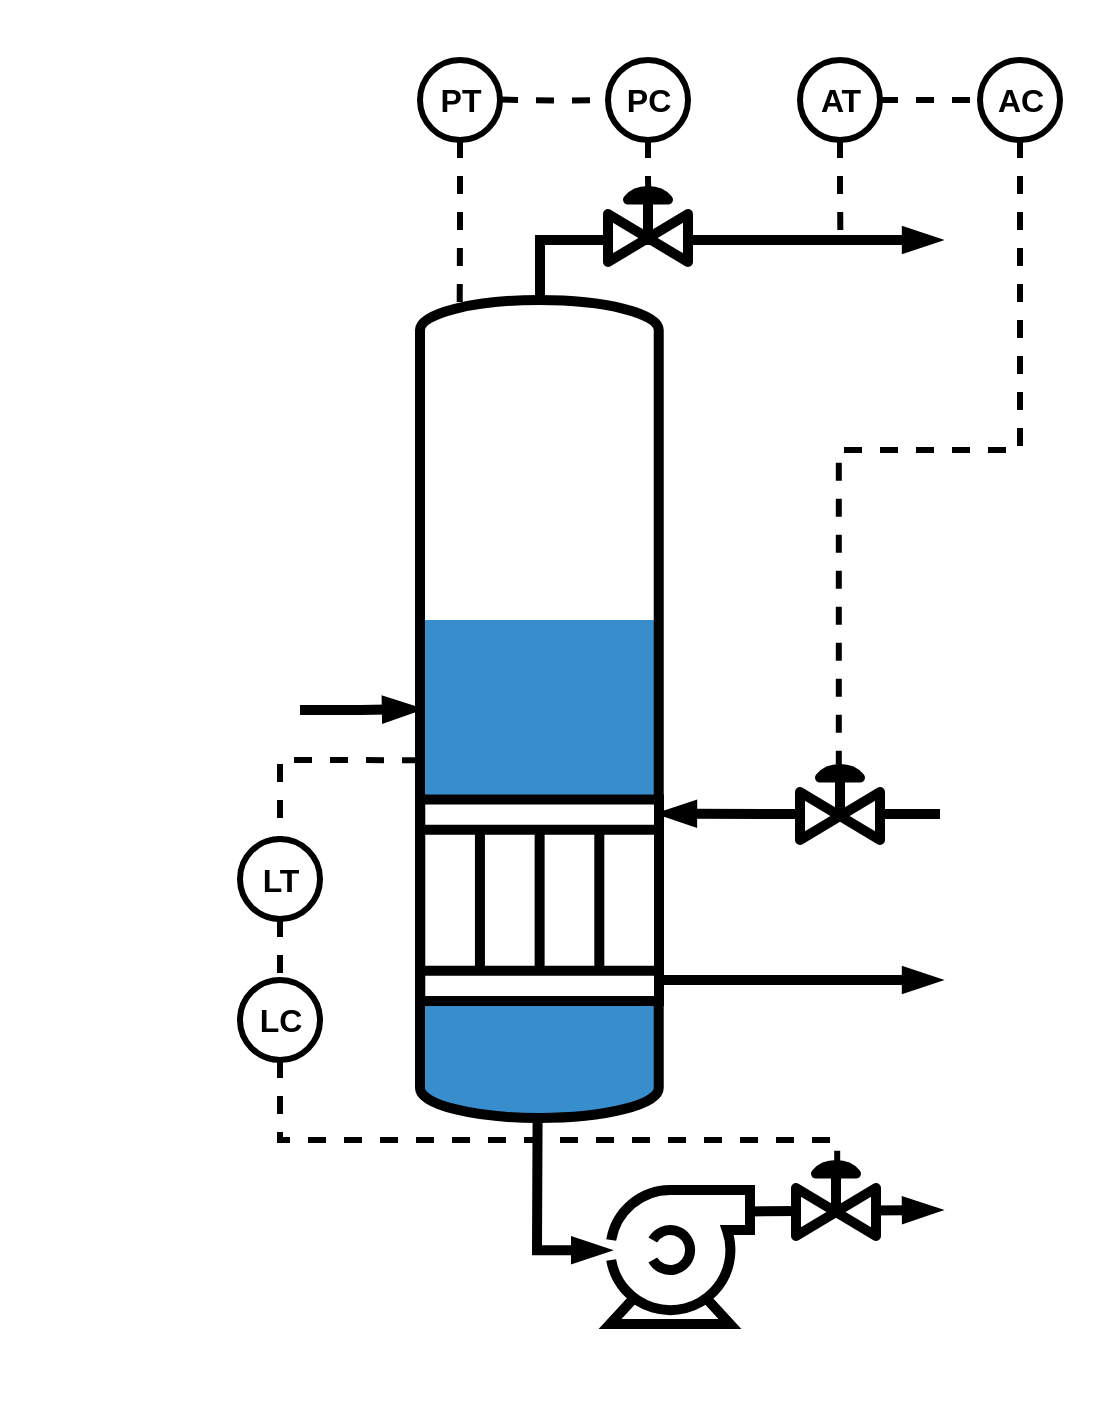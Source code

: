<mxfile version="24.7.5" pages="2">
  <diagram name="Page-1" id="mZOD_tnza1Ey7wqmkClK">
    <mxGraphModel dx="1265" dy="1106" grid="1" gridSize="10" guides="1" tooltips="1" connect="1" arrows="1" fold="1" page="1" pageScale="1" pageWidth="827" pageHeight="1169" math="0" shadow="0">
      <root>
        <mxCell id="0" />
        <mxCell id="1" parent="0" />
        <mxCell id="ZpsFax3At80h3cH-HfD2-26" value="" style="rounded=0;whiteSpace=wrap;html=1;fillColor=none;strokeColor=none;" vertex="1" parent="1">
          <mxGeometry x="90" y="180" width="550" height="710" as="geometry" />
        </mxCell>
        <mxCell id="ZpsFax3At80h3cH-HfD2-17" value="" style="verticalLabelPosition=bottom;outlineConnect=0;align=center;dashed=0;html=1;verticalAlign=top;shape=mxgraph.pid2misc.column;columnType=common;strokeWidth=5;fillColor=#388ECC;strokeColor=none;" vertex="1" parent="1">
          <mxGeometry x="300" y="500" width="119.37" height="239" as="geometry" />
        </mxCell>
        <mxCell id="ZpsFax3At80h3cH-HfD2-18" value="" style="rounded=1;whiteSpace=wrap;html=1;absoluteArcSize=1;arcSize=0;strokeWidth=5;fillColor=#388ECC;strokeColor=none;" vertex="1" parent="1">
          <mxGeometry x="300" y="490" width="120" height="30" as="geometry" />
        </mxCell>
        <mxCell id="ZpsFax3At80h3cH-HfD2-1" value="" style="verticalLabelPosition=bottom;outlineConnect=0;align=center;dashed=0;html=1;verticalAlign=top;shape=mxgraph.pid2misc.column;columnType=common;strokeWidth=5;fillColor=none;" vertex="1" parent="1">
          <mxGeometry x="300" y="330" width="119.37" height="409" as="geometry" />
        </mxCell>
        <mxCell id="mlmWYDQaAf5w4Bjc56NV-6" value="" style="endArrow=blockThin;html=1;rounded=0;endFill=1;strokeWidth=5;exitX=0.998;exitY=0.16;exitDx=0;exitDy=0;exitPerimeter=0;" parent="1" edge="1" source="ZpsFax3At80h3cH-HfD2-4">
          <mxGeometry width="50" height="50" relative="1" as="geometry">
            <mxPoint x="545.3" y="783.978" as="sourcePoint" />
            <mxPoint x="560" y="785" as="targetPoint" />
            <Array as="points" />
          </mxGeometry>
        </mxCell>
        <mxCell id="ZpsFax3At80h3cH-HfD2-3" value="" style="shape=mxgraph.pid.heat_exchangers.heat_exchanger_(straight_tubes);html=1;pointerEvents=1;align=center;verticalLabelPosition=bottom;verticalAlign=top;dashed=0;strokeWidth=5;rotation=90;" vertex="1" parent="1">
          <mxGeometry x="309.44" y="570.45" width="100.75" height="119.37" as="geometry" />
        </mxCell>
        <mxCell id="ZpsFax3At80h3cH-HfD2-4" value="" style="shape=mxgraph.pid.pumps.centrifugal_pump_1;html=1;pointerEvents=1;align=center;verticalLabelPosition=bottom;verticalAlign=top;dashed=0;strokeWidth=5;" vertex="1" parent="1">
          <mxGeometry x="395" y="775" width="70" height="67" as="geometry" />
        </mxCell>
        <mxCell id="ZpsFax3At80h3cH-HfD2-6" value="" style="endArrow=blockThin;html=1;rounded=0;endFill=1;strokeWidth=5;entryX=0.07;entryY=0;entryDx=0;entryDy=0;entryPerimeter=0;edgeStyle=elbowEdgeStyle;" edge="1" parent="1" target="ZpsFax3At80h3cH-HfD2-3">
          <mxGeometry width="50" height="50" relative="1" as="geometry">
            <mxPoint x="560" y="587" as="sourcePoint" />
            <mxPoint x="423" y="544.72" as="targetPoint" />
          </mxGeometry>
        </mxCell>
        <mxCell id="ZpsFax3At80h3cH-HfD2-7" value="" style="endArrow=blockThin;html=1;rounded=0;endFill=1;strokeWidth=5;" edge="1" parent="1">
          <mxGeometry width="50" height="50" relative="1" as="geometry">
            <mxPoint x="419.37" y="670" as="sourcePoint" />
            <mxPoint x="560" y="670" as="targetPoint" />
            <Array as="points" />
          </mxGeometry>
        </mxCell>
        <mxCell id="ZpsFax3At80h3cH-HfD2-8" value="" style="endArrow=blockThin;html=1;rounded=0;endFill=1;strokeWidth=5;entryX=-0.006;entryY=0.45;entryDx=0;entryDy=0;entryPerimeter=0;" edge="1" parent="1" source="ZpsFax3At80h3cH-HfD2-1" target="ZpsFax3At80h3cH-HfD2-4">
          <mxGeometry width="50" height="50" relative="1" as="geometry">
            <mxPoint x="358" y="749.0" as="sourcePoint" />
            <mxPoint x="389.312" y="804.758" as="targetPoint" />
            <Array as="points">
              <mxPoint x="358.5" y="805.07" />
            </Array>
          </mxGeometry>
        </mxCell>
        <mxCell id="ZpsFax3At80h3cH-HfD2-10" value="" style="endArrow=blockThin;html=1;rounded=0;endFill=1;strokeWidth=5;" edge="1" parent="1">
          <mxGeometry width="50" height="50" relative="1" as="geometry">
            <mxPoint x="360" y="330" as="sourcePoint" />
            <mxPoint x="560" y="300" as="targetPoint" />
            <Array as="points">
              <mxPoint x="360" y="300" />
            </Array>
          </mxGeometry>
        </mxCell>
        <mxCell id="ZpsFax3At80h3cH-HfD2-19" value="" style="endArrow=blockThin;html=1;rounded=0;endFill=1;strokeWidth=5;edgeStyle=elbowEdgeStyle;" edge="1" parent="1" target="ZpsFax3At80h3cH-HfD2-1">
          <mxGeometry width="50" height="50" relative="1" as="geometry">
            <mxPoint x="240" y="535" as="sourcePoint" />
            <mxPoint x="110" y="440" as="targetPoint" />
          </mxGeometry>
        </mxCell>
        <mxCell id="ZpsFax3At80h3cH-HfD2-29" value="" style="verticalLabelPosition=bottom;align=center;html=1;verticalAlign=top;pointerEvents=1;dashed=0;shape=mxgraph.pid2valves.valve;valveType=gate;actuator=diaph;strokeWidth=5;" vertex="1" parent="1">
          <mxGeometry x="490" y="560" width="40" height="40" as="geometry" />
        </mxCell>
        <mxCell id="ZpsFax3At80h3cH-HfD2-36" style="edgeStyle=orthogonalEdgeStyle;rounded=0;orthogonalLoop=1;jettySize=auto;html=1;exitX=0.5;exitY=1;exitDx=0;exitDy=0;exitPerimeter=0;fontFamily=Helvetica;fontSize=45;fontColor=default;endArrow=none;endFill=0;dashed=1;strokeWidth=3;" edge="1" parent="1" source="ZpsFax3At80h3cH-HfD2-32">
          <mxGeometry relative="1" as="geometry">
            <mxPoint x="510.2" y="300" as="targetPoint" />
          </mxGeometry>
        </mxCell>
        <mxCell id="ZpsFax3At80h3cH-HfD2-32" value="AT" style="dashed=0;outlineConnect=0;align=center;html=1;shape=mxgraph.pid.engines.electric_motor;fontSize=16;strokeColor=default;strokeWidth=3;verticalAlign=middle;fontFamily=Helvetica;fontColor=default;fillColor=default;fontStyle=1" vertex="1" parent="1">
          <mxGeometry x="490" y="210" width="40" height="40" as="geometry" />
        </mxCell>
        <mxCell id="ZpsFax3At80h3cH-HfD2-35" style="edgeStyle=orthogonalEdgeStyle;rounded=0;orthogonalLoop=1;jettySize=auto;html=1;exitX=0.5;exitY=1;exitDx=0;exitDy=0;exitPerimeter=0;fontFamily=Helvetica;fontSize=45;fontColor=default;entryX=0.485;entryY=0.06;entryDx=0;entryDy=0;entryPerimeter=0;endArrow=none;endFill=0;dashed=1;strokeWidth=3;" edge="1" parent="1" source="ZpsFax3At80h3cH-HfD2-33" target="ZpsFax3At80h3cH-HfD2-29">
          <mxGeometry relative="1" as="geometry">
            <mxPoint x="670" y="580" as="targetPoint" />
          </mxGeometry>
        </mxCell>
        <mxCell id="ZpsFax3At80h3cH-HfD2-33" value="AC" style="dashed=0;outlineConnect=0;align=center;html=1;shape=mxgraph.pid.engines.electric_motor;fontSize=16;strokeColor=default;strokeWidth=3;verticalAlign=middle;fontFamily=Helvetica;fontColor=default;fillColor=default;fontStyle=1" vertex="1" parent="1">
          <mxGeometry x="580" y="210" width="40" height="40" as="geometry" />
        </mxCell>
        <mxCell id="ZpsFax3At80h3cH-HfD2-34" style="edgeStyle=orthogonalEdgeStyle;rounded=0;orthogonalLoop=1;jettySize=auto;html=1;entryX=0;entryY=0.5;entryDx=0;entryDy=0;entryPerimeter=0;fontFamily=Helvetica;fontSize=45;fontColor=default;endArrow=none;endFill=0;dashed=1;strokeWidth=3;" edge="1" parent="1" source="ZpsFax3At80h3cH-HfD2-32" target="ZpsFax3At80h3cH-HfD2-33">
          <mxGeometry relative="1" as="geometry" />
        </mxCell>
        <mxCell id="ZpsFax3At80h3cH-HfD2-37" value="" style="verticalLabelPosition=bottom;align=center;html=1;verticalAlign=top;pointerEvents=1;dashed=0;shape=mxgraph.pid2valves.valve;valveType=gate;actuator=diaph;strokeWidth=5;" vertex="1" parent="1">
          <mxGeometry x="394" y="271" width="40" height="40" as="geometry" />
        </mxCell>
        <mxCell id="ZpsFax3At80h3cH-HfD2-38" value="" style="verticalLabelPosition=bottom;align=center;html=1;verticalAlign=top;pointerEvents=1;dashed=0;shape=mxgraph.pid2valves.valve;valveType=gate;actuator=diaph;strokeWidth=5;" vertex="1" parent="1">
          <mxGeometry x="488" y="758" width="40" height="40" as="geometry" />
        </mxCell>
        <mxCell id="ZpsFax3At80h3cH-HfD2-39" style="edgeStyle=elbowEdgeStyle;rounded=0;orthogonalLoop=1;jettySize=auto;html=1;exitX=0.5;exitY=1;exitDx=0;exitDy=0;exitPerimeter=0;fontFamily=Helvetica;fontSize=45;fontColor=default;entryX=0.515;entryY=0.1;entryDx=0;entryDy=0;entryPerimeter=0;endArrow=none;endFill=0;dashed=1;strokeWidth=3;elbow=vertical;" edge="1" parent="1" source="ZpsFax3At80h3cH-HfD2-42" target="ZpsFax3At80h3cH-HfD2-38">
          <mxGeometry relative="1" as="geometry">
            <mxPoint x="130" y="1062" as="targetPoint" />
            <mxPoint x="221" y="750" as="sourcePoint" />
            <Array as="points">
              <mxPoint x="370" y="750" />
            </Array>
          </mxGeometry>
        </mxCell>
        <mxCell id="ZpsFax3At80h3cH-HfD2-40" value="PT" style="dashed=0;outlineConnect=0;align=center;html=1;shape=mxgraph.pid.engines.electric_motor;fontSize=16;strokeColor=default;strokeWidth=3;verticalAlign=middle;fontFamily=Helvetica;fontColor=default;fillColor=default;fontStyle=1" vertex="1" parent="1">
          <mxGeometry x="300" y="210" width="40" height="40" as="geometry" />
        </mxCell>
        <mxCell id="ZpsFax3At80h3cH-HfD2-41" value="PC" style="dashed=0;outlineConnect=0;align=center;html=1;shape=mxgraph.pid.engines.electric_motor;fontSize=16;strokeColor=default;strokeWidth=3;verticalAlign=middle;fontFamily=Helvetica;fontColor=default;fillColor=default;fontStyle=1" vertex="1" parent="1">
          <mxGeometry x="394" y="210" width="40" height="40" as="geometry" />
        </mxCell>
        <mxCell id="ZpsFax3At80h3cH-HfD2-42" value="LC" style="dashed=0;outlineConnect=0;align=center;html=1;shape=mxgraph.pid.engines.electric_motor;fontSize=16;strokeColor=default;strokeWidth=3;verticalAlign=middle;fontFamily=Helvetica;fontColor=default;fillColor=default;fontStyle=1" vertex="1" parent="1">
          <mxGeometry x="210" y="670" width="40" height="40" as="geometry" />
        </mxCell>
        <mxCell id="ZpsFax3At80h3cH-HfD2-43" value="LT" style="dashed=0;outlineConnect=0;align=center;html=1;shape=mxgraph.pid.engines.electric_motor;fontSize=16;strokeColor=default;strokeWidth=3;verticalAlign=middle;fontFamily=Helvetica;fontColor=default;fillColor=default;fontStyle=1" vertex="1" parent="1">
          <mxGeometry x="210" y="599.5" width="40" height="40" as="geometry" />
        </mxCell>
        <mxCell id="ZpsFax3At80h3cH-HfD2-44" style="edgeStyle=elbowEdgeStyle;rounded=0;orthogonalLoop=1;jettySize=auto;html=1;exitX=0.5;exitY=1;exitDx=0;exitDy=0;exitPerimeter=0;fontFamily=Helvetica;fontSize=45;fontColor=default;endArrow=none;endFill=0;dashed=1;strokeWidth=3;elbow=vertical;" edge="1" parent="1" source="ZpsFax3At80h3cH-HfD2-43">
          <mxGeometry relative="1" as="geometry">
            <mxPoint x="230" y="670" as="targetPoint" />
            <mxPoint x="240" y="720" as="sourcePoint" />
            <Array as="points" />
          </mxGeometry>
        </mxCell>
        <mxCell id="ZpsFax3At80h3cH-HfD2-45" style="edgeStyle=elbowEdgeStyle;rounded=0;orthogonalLoop=1;jettySize=auto;html=1;fontFamily=Helvetica;fontSize=45;fontColor=default;endArrow=none;endFill=0;dashed=1;strokeWidth=3;elbow=vertical;entryX=0.5;entryY=0;entryDx=0;entryDy=0;entryPerimeter=0;" edge="1" parent="1" target="ZpsFax3At80h3cH-HfD2-43">
          <mxGeometry relative="1" as="geometry">
            <mxPoint x="230" y="560" as="targetPoint" />
            <mxPoint x="300" y="560.1" as="sourcePoint" />
            <Array as="points">
              <mxPoint x="270" y="560" />
            </Array>
          </mxGeometry>
        </mxCell>
        <mxCell id="ZpsFax3At80h3cH-HfD2-46" style="edgeStyle=orthogonalEdgeStyle;rounded=0;orthogonalLoop=1;jettySize=auto;html=1;fontFamily=Helvetica;fontSize=45;fontColor=default;endArrow=none;endFill=0;dashed=1;strokeWidth=3;entryX=0;entryY=0.5;entryDx=0;entryDy=0;entryPerimeter=0;" edge="1" parent="1" target="ZpsFax3At80h3cH-HfD2-41">
          <mxGeometry relative="1" as="geometry">
            <mxPoint x="340" y="229.8" as="sourcePoint" />
            <mxPoint x="350" y="230" as="targetPoint" />
          </mxGeometry>
        </mxCell>
        <mxCell id="ZpsFax3At80h3cH-HfD2-47" style="edgeStyle=orthogonalEdgeStyle;rounded=0;orthogonalLoop=1;jettySize=auto;html=1;entryX=0.505;entryY=0.125;entryDx=0;entryDy=0;entryPerimeter=0;fontFamily=Helvetica;fontSize=45;fontColor=default;dashed=1;strokeColor=default;strokeWidth=3;align=center;verticalAlign=middle;labelBackgroundColor=default;endArrow=none;endFill=0;" edge="1" parent="1" source="ZpsFax3At80h3cH-HfD2-41" target="ZpsFax3At80h3cH-HfD2-37">
          <mxGeometry relative="1" as="geometry" />
        </mxCell>
        <mxCell id="ZpsFax3At80h3cH-HfD2-48" style="edgeStyle=orthogonalEdgeStyle;rounded=0;orthogonalLoop=1;jettySize=auto;html=1;exitX=0.5;exitY=1;exitDx=0;exitDy=0;exitPerimeter=0;entryX=0.327;entryY=0.183;entryDx=0;entryDy=0;entryPerimeter=0;fontFamily=Helvetica;fontSize=45;fontColor=default;dashed=1;strokeColor=default;strokeWidth=3;align=center;verticalAlign=middle;labelBackgroundColor=default;endArrow=none;endFill=0;" edge="1" parent="1" source="ZpsFax3At80h3cH-HfD2-40">
          <mxGeometry relative="1" as="geometry">
            <mxPoint x="370" y="273" as="sourcePoint" />
            <mxPoint x="319.85" y="332.93" as="targetPoint" />
          </mxGeometry>
        </mxCell>
      </root>
    </mxGraphModel>
  </diagram>
  <diagram id="GO1eHlt-Fpxj6D1RMlmo" name="Page-2">
    <mxGraphModel dx="1054" dy="921" grid="1" gridSize="10" guides="1" tooltips="1" connect="1" arrows="1" fold="1" page="1" pageScale="1" pageWidth="827" pageHeight="1169" math="0" shadow="0">
      <root>
        <mxCell id="0" />
        <mxCell id="1" parent="0" />
        <mxCell id="EBZ6xiLnmezBSp0kUDlZ-1" value="" style="verticalLabelPosition=bottom;outlineConnect=0;align=center;dashed=0;html=1;verticalAlign=top;shape=mxgraph.pid2misc.column;columnType=fluid;strokeColor=default;strokeWidth=5;fontFamily=Helvetica;fontSize=45;fontColor=default;fillColor=default;" vertex="1" parent="1">
          <mxGeometry x="320" y="200" width="120" height="500" as="geometry" />
        </mxCell>
        <mxCell id="Lr7PV6MX0AsS87vuUVeT-1" value="" style="endArrow=blockThin;html=1;rounded=0;endFill=1;strokeWidth=5;edgeStyle=elbowEdgeStyle;" edge="1" parent="1">
          <mxGeometry width="50" height="50" relative="1" as="geometry">
            <mxPoint x="379.76" y="755" as="sourcePoint" />
            <mxPoint x="379.76" y="700" as="targetPoint" />
          </mxGeometry>
        </mxCell>
        <mxCell id="Lr7PV6MX0AsS87vuUVeT-3" value="" style="endArrow=blockThin;html=1;rounded=0;endFill=1;strokeWidth=5;edgeStyle=elbowEdgeStyle;" edge="1" parent="1">
          <mxGeometry width="50" height="50" relative="1" as="geometry">
            <mxPoint x="379.95" y="200" as="sourcePoint" />
            <mxPoint x="379.95" y="145" as="targetPoint" />
          </mxGeometry>
        </mxCell>
        <mxCell id="Lr7PV6MX0AsS87vuUVeT-4" value="&lt;font face=&quot;IBM Plex sans&quot;&gt;&lt;b&gt;T&lt;sub&gt;out&lt;/sub&gt;&lt;/b&gt;&lt;/font&gt;" style="text;html=1;align=center;verticalAlign=middle;resizable=0;points=[];autosize=1;strokeColor=none;fillColor=none;fontFamily=Helvetica;fontSize=45;fontColor=default;" vertex="1" parent="1">
          <mxGeometry x="390" y="110" width="110" height="80" as="geometry" />
        </mxCell>
        <mxCell id="Lr7PV6MX0AsS87vuUVeT-5" value="&lt;font face=&quot;IBM Plex sans&quot;&gt;&lt;b&gt;T&lt;span style=&quot;font-size: 37.5px;&quot;&gt;&lt;sub&gt;in&lt;/sub&gt;&lt;/span&gt;&lt;/b&gt;&lt;/font&gt;" style="text;html=1;align=center;verticalAlign=middle;resizable=0;points=[];autosize=1;strokeColor=none;fillColor=none;fontFamily=Helvetica;fontSize=45;fontColor=default;" vertex="1" parent="1">
          <mxGeometry x="415" y="715" width="80" height="70" as="geometry" />
        </mxCell>
      </root>
    </mxGraphModel>
  </diagram>
</mxfile>
